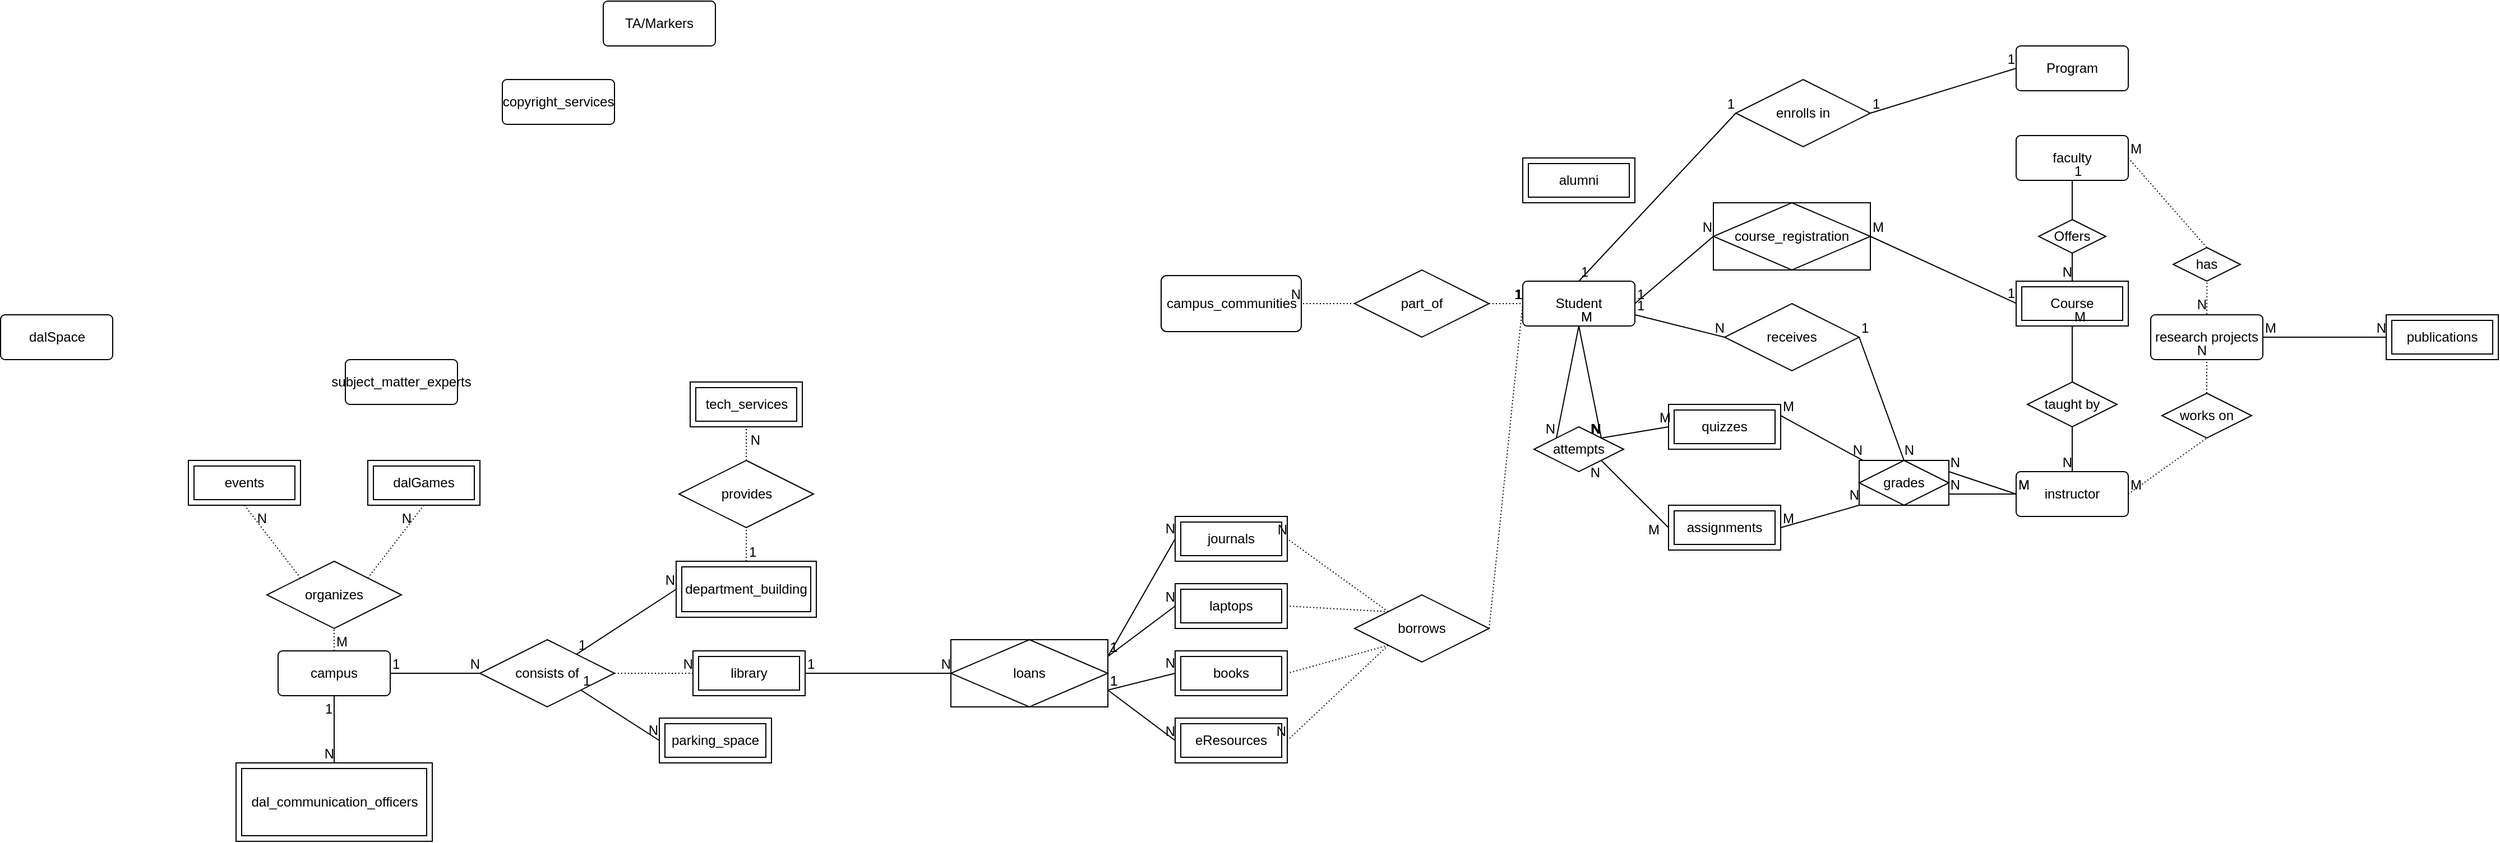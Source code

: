 <mxfile version="20.4.1" type="github">
  <diagram id="mwoVhFl-aJVlrdxnuhqF" name="Page-1">
    <mxGraphModel dx="1847" dy="803" grid="1" gridSize="10" guides="1" tooltips="1" connect="1" arrows="1" fold="1" page="1" pageScale="1" pageWidth="850" pageHeight="1100" math="0" shadow="0">
      <root>
        <mxCell id="0" />
        <mxCell id="1" parent="0" />
        <mxCell id="DxV6wrBg2BRAPzbYnxqS-28" value="campus_communities" style="rounded=1;arcSize=10;whiteSpace=wrap;html=1;align=center;" vertex="1" parent="1">
          <mxGeometry x="1117.5" y="365" width="125" height="50" as="geometry" />
        </mxCell>
        <mxCell id="DxV6wrBg2BRAPzbYnxqS-131" value="grades" style="shape=associativeEntity;whiteSpace=wrap;html=1;align=center;" vertex="1" parent="1">
          <mxGeometry x="1740" y="530" width="80" height="40" as="geometry" />
        </mxCell>
        <mxCell id="DxV6wrBg2BRAPzbYnxqS-3" value="quizzes" style="shape=ext;margin=3;double=1;whiteSpace=wrap;html=1;align=center;" vertex="1" parent="1">
          <mxGeometry x="1570" y="480" width="100" height="40" as="geometry" />
        </mxCell>
        <mxCell id="DxV6wrBg2BRAPzbYnxqS-5" value="parking_space" style="shape=ext;margin=3;double=1;whiteSpace=wrap;html=1;align=center;" vertex="1" parent="1">
          <mxGeometry x="670" y="760" width="100" height="40" as="geometry" />
        </mxCell>
        <mxCell id="DxV6wrBg2BRAPzbYnxqS-6" value="department_building" style="shape=ext;margin=3;double=1;whiteSpace=wrap;html=1;align=center;" vertex="1" parent="1">
          <mxGeometry x="685" y="620" width="125" height="50" as="geometry" />
        </mxCell>
        <mxCell id="DxV6wrBg2BRAPzbYnxqS-7" value="dal_communication_officers" style="shape=ext;margin=3;double=1;whiteSpace=wrap;html=1;align=center;" vertex="1" parent="1">
          <mxGeometry x="292.5" y="800" width="175" height="70" as="geometry" />
        </mxCell>
        <mxCell id="DxV6wrBg2BRAPzbYnxqS-8" value="subject_matter_experts" style="rounded=1;arcSize=10;whiteSpace=wrap;html=1;align=center;" vertex="1" parent="1">
          <mxGeometry x="390" y="440" width="100" height="40" as="geometry" />
        </mxCell>
        <mxCell id="DxV6wrBg2BRAPzbYnxqS-9" value="dalGames" style="shape=ext;margin=3;double=1;whiteSpace=wrap;html=1;align=center;" vertex="1" parent="1">
          <mxGeometry x="410" y="530" width="100" height="40" as="geometry" />
        </mxCell>
        <mxCell id="DxV6wrBg2BRAPzbYnxqS-10" value="events" style="shape=ext;margin=3;double=1;whiteSpace=wrap;html=1;align=center;" vertex="1" parent="1">
          <mxGeometry x="250" y="530" width="100" height="40" as="geometry" />
        </mxCell>
        <mxCell id="DxV6wrBg2BRAPzbYnxqS-11" value="eResources" style="shape=ext;margin=3;double=1;whiteSpace=wrap;html=1;align=center;" vertex="1" parent="1">
          <mxGeometry x="1130" y="760" width="100" height="40" as="geometry" />
        </mxCell>
        <mxCell id="DxV6wrBg2BRAPzbYnxqS-15" value="journals" style="shape=ext;margin=3;double=1;whiteSpace=wrap;html=1;align=center;" vertex="1" parent="1">
          <mxGeometry x="1130" y="580" width="100" height="40" as="geometry" />
        </mxCell>
        <mxCell id="DxV6wrBg2BRAPzbYnxqS-17" value="dalSpace" style="rounded=1;arcSize=10;whiteSpace=wrap;html=1;align=center;" vertex="1" parent="1">
          <mxGeometry x="82.5" y="400" width="100" height="40" as="geometry" />
        </mxCell>
        <mxCell id="DxV6wrBg2BRAPzbYnxqS-18" value="copyright_services" style="rounded=1;arcSize=10;whiteSpace=wrap;html=1;align=center;" vertex="1" parent="1">
          <mxGeometry x="530" y="190" width="100" height="40" as="geometry" />
        </mxCell>
        <mxCell id="DxV6wrBg2BRAPzbYnxqS-19" value="tech_services" style="shape=ext;margin=3;double=1;whiteSpace=wrap;html=1;align=center;" vertex="1" parent="1">
          <mxGeometry x="697.5" y="460" width="100" height="40" as="geometry" />
        </mxCell>
        <mxCell id="DxV6wrBg2BRAPzbYnxqS-20" value="alumni" style="shape=ext;margin=3;double=1;whiteSpace=wrap;html=1;align=center;" vertex="1" parent="1">
          <mxGeometry x="1440" y="260" width="100" height="40" as="geometry" />
        </mxCell>
        <mxCell id="DxV6wrBg2BRAPzbYnxqS-21" value="faculty" style="rounded=1;arcSize=10;whiteSpace=wrap;html=1;align=center;" vertex="1" parent="1">
          <mxGeometry x="1880" y="240" width="100" height="40" as="geometry" />
        </mxCell>
        <mxCell id="DxV6wrBg2BRAPzbYnxqS-22" value="campus" style="rounded=1;arcSize=10;whiteSpace=wrap;html=1;align=center;" vertex="1" parent="1">
          <mxGeometry x="330" y="700" width="100" height="40" as="geometry" />
        </mxCell>
        <mxCell id="DxV6wrBg2BRAPzbYnxqS-23" value="TA/Markers" style="rounded=1;arcSize=10;whiteSpace=wrap;html=1;align=center;" vertex="1" parent="1">
          <mxGeometry x="620" y="120" width="100" height="40" as="geometry" />
        </mxCell>
        <mxCell id="DxV6wrBg2BRAPzbYnxqS-24" value="research projects" style="rounded=1;arcSize=10;whiteSpace=wrap;html=1;align=center;" vertex="1" parent="1">
          <mxGeometry x="2000" y="400" width="100" height="40" as="geometry" />
        </mxCell>
        <mxCell id="DxV6wrBg2BRAPzbYnxqS-25" value="instructor" style="rounded=1;arcSize=10;whiteSpace=wrap;html=1;align=center;" vertex="1" parent="1">
          <mxGeometry x="1880" y="540" width="100" height="40" as="geometry" />
        </mxCell>
        <mxCell id="DxV6wrBg2BRAPzbYnxqS-33" value="consists of" style="shape=rhombus;perimeter=rhombusPerimeter;whiteSpace=wrap;html=1;align=center;" vertex="1" parent="1">
          <mxGeometry x="510" y="690" width="120" height="60" as="geometry" />
        </mxCell>
        <mxCell id="DxV6wrBg2BRAPzbYnxqS-37" value="" style="endArrow=none;html=1;rounded=0;exitX=1;exitY=0.5;exitDx=0;exitDy=0;entryX=0;entryY=0.5;entryDx=0;entryDy=0;" edge="1" parent="1" source="DxV6wrBg2BRAPzbYnxqS-22" target="DxV6wrBg2BRAPzbYnxqS-33">
          <mxGeometry relative="1" as="geometry">
            <mxPoint x="570" y="620" as="sourcePoint" />
            <mxPoint x="730" y="620" as="targetPoint" />
          </mxGeometry>
        </mxCell>
        <mxCell id="DxV6wrBg2BRAPzbYnxqS-38" value="1" style="resizable=0;html=1;align=left;verticalAlign=bottom;" connectable="0" vertex="1" parent="DxV6wrBg2BRAPzbYnxqS-37">
          <mxGeometry x="-1" relative="1" as="geometry" />
        </mxCell>
        <mxCell id="DxV6wrBg2BRAPzbYnxqS-39" value="N" style="resizable=0;html=1;align=right;verticalAlign=bottom;" connectable="0" vertex="1" parent="DxV6wrBg2BRAPzbYnxqS-37">
          <mxGeometry x="1" relative="1" as="geometry" />
        </mxCell>
        <mxCell id="DxV6wrBg2BRAPzbYnxqS-26" value="Student" style="rounded=1;arcSize=10;whiteSpace=wrap;html=1;align=center;" vertex="1" parent="1">
          <mxGeometry x="1440" y="370" width="100" height="40" as="geometry" />
        </mxCell>
        <mxCell id="DxV6wrBg2BRAPzbYnxqS-67" value="Course" style="shape=ext;margin=3;double=1;whiteSpace=wrap;html=1;align=center;" vertex="1" parent="1">
          <mxGeometry x="1880" y="370" width="100" height="40" as="geometry" />
        </mxCell>
        <mxCell id="DxV6wrBg2BRAPzbYnxqS-107" value="" style="endArrow=none;html=1;rounded=0;strokeColor=default;jumpStyle=arc;exitX=1;exitY=0.5;exitDx=0;exitDy=0;entryX=0;entryY=0.5;entryDx=0;entryDy=0;" edge="1" parent="1" source="DxV6wrBg2BRAPzbYnxqS-26" target="DxV6wrBg2BRAPzbYnxqS-68">
          <mxGeometry relative="1" as="geometry">
            <mxPoint x="1550" y="420" as="sourcePoint" />
            <mxPoint x="1710" y="420" as="targetPoint" />
          </mxGeometry>
        </mxCell>
        <mxCell id="DxV6wrBg2BRAPzbYnxqS-108" value="1" style="resizable=0;html=1;align=left;verticalAlign=bottom;" connectable="0" vertex="1" parent="DxV6wrBg2BRAPzbYnxqS-107">
          <mxGeometry x="-1" relative="1" as="geometry" />
        </mxCell>
        <mxCell id="DxV6wrBg2BRAPzbYnxqS-109" value="N" style="resizable=0;html=1;align=right;verticalAlign=bottom;" connectable="0" vertex="1" parent="DxV6wrBg2BRAPzbYnxqS-107">
          <mxGeometry x="1" relative="1" as="geometry" />
        </mxCell>
        <mxCell id="DxV6wrBg2BRAPzbYnxqS-110" value="" style="endArrow=none;html=1;rounded=0;strokeColor=default;jumpStyle=arc;exitX=1;exitY=0.5;exitDx=0;exitDy=0;entryX=0;entryY=0.5;entryDx=0;entryDy=0;" edge="1" parent="1" source="DxV6wrBg2BRAPzbYnxqS-68">
          <mxGeometry relative="1" as="geometry">
            <mxPoint x="1780" y="389.71" as="sourcePoint" />
            <mxPoint x="1880" y="389.71" as="targetPoint" />
          </mxGeometry>
        </mxCell>
        <mxCell id="DxV6wrBg2BRAPzbYnxqS-111" value="M" style="resizable=0;html=1;align=left;verticalAlign=bottom;" connectable="0" vertex="1" parent="DxV6wrBg2BRAPzbYnxqS-110">
          <mxGeometry x="-1" relative="1" as="geometry" />
        </mxCell>
        <mxCell id="DxV6wrBg2BRAPzbYnxqS-112" value="1" style="resizable=0;html=1;align=right;verticalAlign=bottom;" connectable="0" vertex="1" parent="DxV6wrBg2BRAPzbYnxqS-110">
          <mxGeometry x="1" relative="1" as="geometry" />
        </mxCell>
        <mxCell id="DxV6wrBg2BRAPzbYnxqS-68" value="course_registration" style="shape=associativeEntity;whiteSpace=wrap;html=1;align=center;" vertex="1" parent="1">
          <mxGeometry x="1610" y="300" width="140" height="60" as="geometry" />
        </mxCell>
        <mxCell id="DxV6wrBg2BRAPzbYnxqS-114" value="" style="endArrow=none;html=1;rounded=0;strokeColor=default;jumpStyle=arc;exitX=0.5;exitY=1;exitDx=0;exitDy=0;entryX=0.5;entryY=0;entryDx=0;entryDy=0;startArrow=none;" edge="1" parent="1" source="DxV6wrBg2BRAPzbYnxqS-113" target="DxV6wrBg2BRAPzbYnxqS-67">
          <mxGeometry relative="1" as="geometry">
            <mxPoint x="1860" y="260" as="sourcePoint" />
            <mxPoint x="1960" y="260" as="targetPoint" />
          </mxGeometry>
        </mxCell>
        <mxCell id="DxV6wrBg2BRAPzbYnxqS-116" value="N" style="resizable=0;html=1;align=right;verticalAlign=bottom;" connectable="0" vertex="1" parent="DxV6wrBg2BRAPzbYnxqS-114">
          <mxGeometry x="1" relative="1" as="geometry" />
        </mxCell>
        <mxCell id="DxV6wrBg2BRAPzbYnxqS-119" value="" style="endArrow=none;html=1;rounded=0;strokeColor=default;jumpStyle=arc;exitX=0.5;exitY=1;exitDx=0;exitDy=0;entryX=0.5;entryY=0;entryDx=0;entryDy=0;startArrow=none;" edge="1" parent="1" source="DxV6wrBg2BRAPzbYnxqS-118" target="DxV6wrBg2BRAPzbYnxqS-25">
          <mxGeometry relative="1" as="geometry">
            <mxPoint x="2020" y="405.0" as="sourcePoint" />
            <mxPoint x="2020" y="495" as="targetPoint" />
          </mxGeometry>
        </mxCell>
        <mxCell id="DxV6wrBg2BRAPzbYnxqS-121" value="N" style="resizable=0;html=1;align=right;verticalAlign=bottom;" connectable="0" vertex="1" parent="DxV6wrBg2BRAPzbYnxqS-119">
          <mxGeometry x="1" relative="1" as="geometry" />
        </mxCell>
        <mxCell id="DxV6wrBg2BRAPzbYnxqS-124" value="" style="endArrow=none;html=1;rounded=0;strokeColor=default;jumpStyle=arc;exitX=0.5;exitY=1;exitDx=0;exitDy=0;entryX=0;entryY=0;entryDx=0;entryDy=0;" edge="1" parent="1" source="DxV6wrBg2BRAPzbYnxqS-26" target="DxV6wrBg2BRAPzbYnxqS-122">
          <mxGeometry relative="1" as="geometry">
            <mxPoint x="1540" y="420" as="sourcePoint" />
            <mxPoint x="1640" y="420" as="targetPoint" />
          </mxGeometry>
        </mxCell>
        <mxCell id="DxV6wrBg2BRAPzbYnxqS-125" value="M" style="resizable=0;html=1;align=left;verticalAlign=bottom;" connectable="0" vertex="1" parent="DxV6wrBg2BRAPzbYnxqS-124">
          <mxGeometry x="-1" relative="1" as="geometry" />
        </mxCell>
        <mxCell id="DxV6wrBg2BRAPzbYnxqS-126" value="N" style="resizable=0;html=1;align=right;verticalAlign=bottom;" connectable="0" vertex="1" parent="DxV6wrBg2BRAPzbYnxqS-124">
          <mxGeometry x="1" relative="1" as="geometry" />
        </mxCell>
        <mxCell id="DxV6wrBg2BRAPzbYnxqS-122" value="attempts" style="shape=rhombus;perimeter=rhombusPerimeter;whiteSpace=wrap;html=1;align=center;" vertex="1" parent="1">
          <mxGeometry x="1450" y="500" width="80" height="40" as="geometry" />
        </mxCell>
        <mxCell id="DxV6wrBg2BRAPzbYnxqS-132" value="" style="endArrow=none;html=1;rounded=0;strokeColor=default;jumpStyle=arc;exitX=0;exitY=0.5;exitDx=0;exitDy=0;entryX=1;entryY=0.25;entryDx=0;entryDy=0;" edge="1" parent="1" source="DxV6wrBg2BRAPzbYnxqS-25" target="DxV6wrBg2BRAPzbYnxqS-131">
          <mxGeometry relative="1" as="geometry">
            <mxPoint x="1650" y="560" as="sourcePoint" />
            <mxPoint x="1760" y="490" as="targetPoint" />
          </mxGeometry>
        </mxCell>
        <mxCell id="DxV6wrBg2BRAPzbYnxqS-133" value="M" style="resizable=0;html=1;align=left;verticalAlign=bottom;" connectable="0" vertex="1" parent="DxV6wrBg2BRAPzbYnxqS-132">
          <mxGeometry x="-1" relative="1" as="geometry" />
        </mxCell>
        <mxCell id="DxV6wrBg2BRAPzbYnxqS-134" value="N" style="resizable=0;html=1;align=right;verticalAlign=bottom;" connectable="0" vertex="1" parent="DxV6wrBg2BRAPzbYnxqS-132">
          <mxGeometry x="1" relative="1" as="geometry">
            <mxPoint x="10" as="offset" />
          </mxGeometry>
        </mxCell>
        <mxCell id="DxV6wrBg2BRAPzbYnxqS-140" value="assignments" style="shape=ext;margin=3;double=1;whiteSpace=wrap;html=1;align=center;" vertex="1" parent="1">
          <mxGeometry x="1570" y="570" width="100" height="40" as="geometry" />
        </mxCell>
        <mxCell id="DxV6wrBg2BRAPzbYnxqS-143" value="" style="endArrow=none;html=1;rounded=0;strokeColor=default;jumpStyle=arc;exitX=0.5;exitY=1;exitDx=0;exitDy=0;entryX=1;entryY=0;entryDx=0;entryDy=0;" edge="1" parent="1" source="DxV6wrBg2BRAPzbYnxqS-26" target="DxV6wrBg2BRAPzbYnxqS-122">
          <mxGeometry relative="1" as="geometry">
            <mxPoint x="1500" y="420" as="sourcePoint" />
            <mxPoint x="1470" y="465" as="targetPoint" />
          </mxGeometry>
        </mxCell>
        <mxCell id="DxV6wrBg2BRAPzbYnxqS-144" value="M" style="resizable=0;html=1;align=left;verticalAlign=bottom;" connectable="0" vertex="1" parent="DxV6wrBg2BRAPzbYnxqS-143">
          <mxGeometry x="-1" relative="1" as="geometry" />
        </mxCell>
        <mxCell id="DxV6wrBg2BRAPzbYnxqS-145" value="N" style="resizable=0;html=1;align=right;verticalAlign=bottom;" connectable="0" vertex="1" parent="DxV6wrBg2BRAPzbYnxqS-143">
          <mxGeometry x="1" relative="1" as="geometry" />
        </mxCell>
        <mxCell id="DxV6wrBg2BRAPzbYnxqS-146" value="" style="endArrow=none;html=1;rounded=0;strokeColor=default;jumpStyle=arc;entryX=1;entryY=0.75;entryDx=0;entryDy=0;exitX=0;exitY=0.5;exitDx=0;exitDy=0;" edge="1" parent="1" source="DxV6wrBg2BRAPzbYnxqS-25" target="DxV6wrBg2BRAPzbYnxqS-131">
          <mxGeometry relative="1" as="geometry">
            <mxPoint x="1860" y="540" as="sourcePoint" />
            <mxPoint x="1750" y="515" as="targetPoint" />
          </mxGeometry>
        </mxCell>
        <mxCell id="DxV6wrBg2BRAPzbYnxqS-147" value="M" style="resizable=0;html=1;align=left;verticalAlign=bottom;" connectable="0" vertex="1" parent="DxV6wrBg2BRAPzbYnxqS-146">
          <mxGeometry x="-1" relative="1" as="geometry" />
        </mxCell>
        <mxCell id="DxV6wrBg2BRAPzbYnxqS-148" value="N" style="resizable=0;html=1;align=right;verticalAlign=bottom;" connectable="0" vertex="1" parent="DxV6wrBg2BRAPzbYnxqS-146">
          <mxGeometry x="1" relative="1" as="geometry">
            <mxPoint x="10" as="offset" />
          </mxGeometry>
        </mxCell>
        <mxCell id="DxV6wrBg2BRAPzbYnxqS-149" value="" style="endArrow=none;html=1;rounded=0;strokeColor=default;jumpStyle=arc;exitX=0;exitY=0.5;exitDx=0;exitDy=0;entryX=1;entryY=0;entryDx=0;entryDy=0;" edge="1" parent="1" source="DxV6wrBg2BRAPzbYnxqS-3" target="DxV6wrBg2BRAPzbYnxqS-122">
          <mxGeometry relative="1" as="geometry">
            <mxPoint x="1500" y="420" as="sourcePoint" />
            <mxPoint x="1530" y="495" as="targetPoint" />
          </mxGeometry>
        </mxCell>
        <mxCell id="DxV6wrBg2BRAPzbYnxqS-150" value="M" style="resizable=0;html=1;align=left;verticalAlign=bottom;" connectable="0" vertex="1" parent="DxV6wrBg2BRAPzbYnxqS-149">
          <mxGeometry x="-1" relative="1" as="geometry">
            <mxPoint x="-10" as="offset" />
          </mxGeometry>
        </mxCell>
        <mxCell id="DxV6wrBg2BRAPzbYnxqS-151" value="N" style="resizable=0;html=1;align=right;verticalAlign=bottom;" connectable="0" vertex="1" parent="DxV6wrBg2BRAPzbYnxqS-149">
          <mxGeometry x="1" relative="1" as="geometry" />
        </mxCell>
        <mxCell id="DxV6wrBg2BRAPzbYnxqS-152" value="" style="endArrow=none;html=1;rounded=0;strokeColor=default;jumpStyle=arc;exitX=0;exitY=0.5;exitDx=0;exitDy=0;entryX=1;entryY=1;entryDx=0;entryDy=0;" edge="1" parent="1" source="DxV6wrBg2BRAPzbYnxqS-140" target="DxV6wrBg2BRAPzbYnxqS-122">
          <mxGeometry relative="1" as="geometry">
            <mxPoint x="1570" y="520" as="sourcePoint" />
            <mxPoint x="1530" y="535" as="targetPoint" />
          </mxGeometry>
        </mxCell>
        <mxCell id="DxV6wrBg2BRAPzbYnxqS-153" value="M" style="resizable=0;html=1;align=left;verticalAlign=bottom;" connectable="0" vertex="1" parent="DxV6wrBg2BRAPzbYnxqS-152">
          <mxGeometry x="-1" relative="1" as="geometry">
            <mxPoint x="-20" y="10" as="offset" />
          </mxGeometry>
        </mxCell>
        <mxCell id="DxV6wrBg2BRAPzbYnxqS-154" value="N" style="resizable=0;html=1;align=right;verticalAlign=bottom;" connectable="0" vertex="1" parent="DxV6wrBg2BRAPzbYnxqS-152">
          <mxGeometry x="1" relative="1" as="geometry">
            <mxPoint y="20" as="offset" />
          </mxGeometry>
        </mxCell>
        <mxCell id="DxV6wrBg2BRAPzbYnxqS-155" value="" style="endArrow=none;html=1;rounded=0;strokeColor=default;jumpStyle=arc;exitX=1;exitY=0.25;exitDx=0;exitDy=0;" edge="1" parent="1" source="DxV6wrBg2BRAPzbYnxqS-3" target="DxV6wrBg2BRAPzbYnxqS-131">
          <mxGeometry relative="1" as="geometry">
            <mxPoint x="1720" y="490" as="sourcePoint" />
            <mxPoint x="1680" y="455" as="targetPoint" />
          </mxGeometry>
        </mxCell>
        <mxCell id="DxV6wrBg2BRAPzbYnxqS-156" value="M" style="resizable=0;html=1;align=left;verticalAlign=bottom;" connectable="0" vertex="1" parent="DxV6wrBg2BRAPzbYnxqS-155">
          <mxGeometry x="-1" relative="1" as="geometry" />
        </mxCell>
        <mxCell id="DxV6wrBg2BRAPzbYnxqS-157" value="N" style="resizable=0;html=1;align=right;verticalAlign=bottom;" connectable="0" vertex="1" parent="DxV6wrBg2BRAPzbYnxqS-155">
          <mxGeometry x="1" relative="1" as="geometry" />
        </mxCell>
        <mxCell id="DxV6wrBg2BRAPzbYnxqS-158" value="" style="endArrow=none;html=1;rounded=0;strokeColor=default;jumpStyle=arc;exitX=1;exitY=0.5;exitDx=0;exitDy=0;entryX=0;entryY=1;entryDx=0;entryDy=0;" edge="1" parent="1" source="DxV6wrBg2BRAPzbYnxqS-140" target="DxV6wrBg2BRAPzbYnxqS-131">
          <mxGeometry relative="1" as="geometry">
            <mxPoint x="1680" y="560" as="sourcePoint" />
            <mxPoint x="1761.304" y="604.348" as="targetPoint" />
          </mxGeometry>
        </mxCell>
        <mxCell id="DxV6wrBg2BRAPzbYnxqS-159" value="M" style="resizable=0;html=1;align=left;verticalAlign=bottom;" connectable="0" vertex="1" parent="DxV6wrBg2BRAPzbYnxqS-158">
          <mxGeometry x="-1" relative="1" as="geometry" />
        </mxCell>
        <mxCell id="DxV6wrBg2BRAPzbYnxqS-160" value="N" style="resizable=0;html=1;align=right;verticalAlign=bottom;" connectable="0" vertex="1" parent="DxV6wrBg2BRAPzbYnxqS-158">
          <mxGeometry x="1" relative="1" as="geometry" />
        </mxCell>
        <mxCell id="DxV6wrBg2BRAPzbYnxqS-161" value="" style="endArrow=none;html=1;rounded=0;entryX=0;entryY=0.5;entryDx=0;entryDy=0;" edge="1" parent="1" source="DxV6wrBg2BRAPzbYnxqS-33" target="DxV6wrBg2BRAPzbYnxqS-6">
          <mxGeometry relative="1" as="geometry">
            <mxPoint x="570" y="670" as="sourcePoint" />
            <mxPoint x="650" y="670" as="targetPoint" />
          </mxGeometry>
        </mxCell>
        <mxCell id="DxV6wrBg2BRAPzbYnxqS-162" value="1" style="resizable=0;html=1;align=left;verticalAlign=bottom;" connectable="0" vertex="1" parent="DxV6wrBg2BRAPzbYnxqS-161">
          <mxGeometry x="-1" relative="1" as="geometry" />
        </mxCell>
        <mxCell id="DxV6wrBg2BRAPzbYnxqS-163" value="N" style="resizable=0;html=1;align=right;verticalAlign=bottom;" connectable="0" vertex="1" parent="DxV6wrBg2BRAPzbYnxqS-161">
          <mxGeometry x="1" relative="1" as="geometry" />
        </mxCell>
        <mxCell id="DxV6wrBg2BRAPzbYnxqS-164" value="" style="endArrow=none;html=1;rounded=0;entryX=0;entryY=0.5;entryDx=0;entryDy=0;exitX=1;exitY=1;exitDx=0;exitDy=0;" edge="1" parent="1" source="DxV6wrBg2BRAPzbYnxqS-33" target="DxV6wrBg2BRAPzbYnxqS-5">
          <mxGeometry relative="1" as="geometry">
            <mxPoint x="608.696" y="714.348" as="sourcePoint" />
            <mxPoint x="690" y="670" as="targetPoint" />
          </mxGeometry>
        </mxCell>
        <mxCell id="DxV6wrBg2BRAPzbYnxqS-165" value="1" style="resizable=0;html=1;align=left;verticalAlign=bottom;" connectable="0" vertex="1" parent="DxV6wrBg2BRAPzbYnxqS-164">
          <mxGeometry x="-1" relative="1" as="geometry" />
        </mxCell>
        <mxCell id="DxV6wrBg2BRAPzbYnxqS-166" value="N" style="resizable=0;html=1;align=right;verticalAlign=bottom;" connectable="0" vertex="1" parent="DxV6wrBg2BRAPzbYnxqS-164">
          <mxGeometry x="1" relative="1" as="geometry" />
        </mxCell>
        <mxCell id="DxV6wrBg2BRAPzbYnxqS-177" value="receives" style="shape=rhombus;perimeter=rhombusPerimeter;whiteSpace=wrap;html=1;align=center;" vertex="1" parent="1">
          <mxGeometry x="1620" y="390" width="120" height="60" as="geometry" />
        </mxCell>
        <mxCell id="DxV6wrBg2BRAPzbYnxqS-180" value="" style="endArrow=none;html=1;rounded=0;strokeColor=default;jumpStyle=arc;exitX=1;exitY=0.75;exitDx=0;exitDy=0;entryX=0;entryY=0.5;entryDx=0;entryDy=0;" edge="1" parent="1" source="DxV6wrBg2BRAPzbYnxqS-26" target="DxV6wrBg2BRAPzbYnxqS-177">
          <mxGeometry relative="1" as="geometry">
            <mxPoint x="1550" y="400" as="sourcePoint" />
            <mxPoint x="1620" y="340" as="targetPoint" />
          </mxGeometry>
        </mxCell>
        <mxCell id="DxV6wrBg2BRAPzbYnxqS-181" value="1" style="resizable=0;html=1;align=left;verticalAlign=bottom;" connectable="0" vertex="1" parent="DxV6wrBg2BRAPzbYnxqS-180">
          <mxGeometry x="-1" relative="1" as="geometry" />
        </mxCell>
        <mxCell id="DxV6wrBg2BRAPzbYnxqS-182" value="N" style="resizable=0;html=1;align=right;verticalAlign=bottom;" connectable="0" vertex="1" parent="DxV6wrBg2BRAPzbYnxqS-180">
          <mxGeometry x="1" relative="1" as="geometry" />
        </mxCell>
        <mxCell id="DxV6wrBg2BRAPzbYnxqS-183" value="" style="endArrow=none;html=1;rounded=0;strokeColor=default;jumpStyle=arc;exitX=1;exitY=0.5;exitDx=0;exitDy=0;entryX=0.5;entryY=0;entryDx=0;entryDy=0;" edge="1" parent="1" source="DxV6wrBg2BRAPzbYnxqS-177" target="DxV6wrBg2BRAPzbYnxqS-131">
          <mxGeometry relative="1" as="geometry">
            <mxPoint x="1740" y="430" as="sourcePoint" />
            <mxPoint x="1820" y="450" as="targetPoint" />
          </mxGeometry>
        </mxCell>
        <mxCell id="DxV6wrBg2BRAPzbYnxqS-184" value="1" style="resizable=0;html=1;align=left;verticalAlign=bottom;" connectable="0" vertex="1" parent="DxV6wrBg2BRAPzbYnxqS-183">
          <mxGeometry x="-1" relative="1" as="geometry" />
        </mxCell>
        <mxCell id="DxV6wrBg2BRAPzbYnxqS-185" value="N" style="resizable=0;html=1;align=right;verticalAlign=bottom;" connectable="0" vertex="1" parent="DxV6wrBg2BRAPzbYnxqS-183">
          <mxGeometry x="1" relative="1" as="geometry">
            <mxPoint x="10" as="offset" />
          </mxGeometry>
        </mxCell>
        <mxCell id="DxV6wrBg2BRAPzbYnxqS-187" value="enrolls in" style="shape=rhombus;perimeter=rhombusPerimeter;whiteSpace=wrap;html=1;align=center;" vertex="1" parent="1">
          <mxGeometry x="1630" y="190" width="120" height="60" as="geometry" />
        </mxCell>
        <mxCell id="DxV6wrBg2BRAPzbYnxqS-189" value="" style="endArrow=none;html=1;rounded=0;strokeColor=default;jumpStyle=arc;exitX=0.5;exitY=0;exitDx=0;exitDy=0;entryX=0;entryY=0.5;entryDx=0;entryDy=0;" edge="1" parent="1" source="DxV6wrBg2BRAPzbYnxqS-26" target="DxV6wrBg2BRAPzbYnxqS-187">
          <mxGeometry relative="1" as="geometry">
            <mxPoint x="1485" y="360" as="sourcePoint" />
            <mxPoint x="1555" y="300" as="targetPoint" />
          </mxGeometry>
        </mxCell>
        <mxCell id="DxV6wrBg2BRAPzbYnxqS-190" value="1" style="resizable=0;html=1;align=left;verticalAlign=bottom;" connectable="0" vertex="1" parent="DxV6wrBg2BRAPzbYnxqS-189">
          <mxGeometry x="-1" relative="1" as="geometry" />
        </mxCell>
        <mxCell id="DxV6wrBg2BRAPzbYnxqS-191" value="1" style="resizable=0;html=1;align=right;verticalAlign=bottom;" connectable="0" vertex="1" parent="DxV6wrBg2BRAPzbYnxqS-189">
          <mxGeometry x="1" relative="1" as="geometry" />
        </mxCell>
        <mxCell id="DxV6wrBg2BRAPzbYnxqS-192" value="Program" style="rounded=1;arcSize=10;whiteSpace=wrap;html=1;align=center;" vertex="1" parent="1">
          <mxGeometry x="1880" y="160" width="100" height="40" as="geometry" />
        </mxCell>
        <mxCell id="DxV6wrBg2BRAPzbYnxqS-193" value="" style="endArrow=none;html=1;rounded=0;strokeColor=default;jumpStyle=arc;exitX=1;exitY=0.5;exitDx=0;exitDy=0;entryX=0;entryY=0.5;entryDx=0;entryDy=0;" edge="1" parent="1" source="DxV6wrBg2BRAPzbYnxqS-187" target="DxV6wrBg2BRAPzbYnxqS-192">
          <mxGeometry relative="1" as="geometry">
            <mxPoint x="1720" y="290" as="sourcePoint" />
            <mxPoint x="1860" y="140" as="targetPoint" />
          </mxGeometry>
        </mxCell>
        <mxCell id="DxV6wrBg2BRAPzbYnxqS-194" value="1" style="resizable=0;html=1;align=left;verticalAlign=bottom;" connectable="0" vertex="1" parent="DxV6wrBg2BRAPzbYnxqS-193">
          <mxGeometry x="-1" relative="1" as="geometry" />
        </mxCell>
        <mxCell id="DxV6wrBg2BRAPzbYnxqS-195" value="1" style="resizable=0;html=1;align=right;verticalAlign=bottom;" connectable="0" vertex="1" parent="DxV6wrBg2BRAPzbYnxqS-193">
          <mxGeometry x="1" relative="1" as="geometry" />
        </mxCell>
        <mxCell id="DxV6wrBg2BRAPzbYnxqS-203" value="borrows" style="shape=rhombus;perimeter=rhombusPerimeter;whiteSpace=wrap;html=1;align=center;" vertex="1" parent="1">
          <mxGeometry x="1290" y="650" width="120" height="60" as="geometry" />
        </mxCell>
        <mxCell id="DxV6wrBg2BRAPzbYnxqS-210" value="" style="endArrow=none;html=1;rounded=0;dashed=1;dashPattern=1 2;strokeColor=default;jumpStyle=arc;exitX=0;exitY=0.5;exitDx=0;exitDy=0;entryX=1;entryY=0.5;entryDx=0;entryDy=0;" edge="1" parent="1" source="DxV6wrBg2BRAPzbYnxqS-196" target="DxV6wrBg2BRAPzbYnxqS-28">
          <mxGeometry relative="1" as="geometry">
            <mxPoint x="1230" y="340" as="sourcePoint" />
            <mxPoint x="1390" y="340" as="targetPoint" />
          </mxGeometry>
        </mxCell>
        <mxCell id="DxV6wrBg2BRAPzbYnxqS-211" value="N" style="resizable=0;html=1;align=right;verticalAlign=bottom;" connectable="0" vertex="1" parent="DxV6wrBg2BRAPzbYnxqS-210">
          <mxGeometry x="1" relative="1" as="geometry" />
        </mxCell>
        <mxCell id="DxV6wrBg2BRAPzbYnxqS-196" value="part_of" style="shape=rhombus;perimeter=rhombusPerimeter;whiteSpace=wrap;html=1;align=center;" vertex="1" parent="1">
          <mxGeometry x="1290" y="360" width="120" height="60" as="geometry" />
        </mxCell>
        <mxCell id="DxV6wrBg2BRAPzbYnxqS-197" value="" style="endArrow=none;html=1;rounded=0;dashed=1;dashPattern=1 2;strokeColor=default;jumpStyle=arc;exitX=1;exitY=0.5;exitDx=0;exitDy=0;entryX=0;entryY=0.5;entryDx=0;entryDy=0;" edge="1" parent="1" source="DxV6wrBg2BRAPzbYnxqS-196" target="DxV6wrBg2BRAPzbYnxqS-26">
          <mxGeometry relative="1" as="geometry">
            <mxPoint x="1230" y="200" as="sourcePoint" />
            <mxPoint x="1390" y="200" as="targetPoint" />
          </mxGeometry>
        </mxCell>
        <mxCell id="DxV6wrBg2BRAPzbYnxqS-198" value="1" style="resizable=0;html=1;align=right;verticalAlign=bottom;" connectable="0" vertex="1" parent="DxV6wrBg2BRAPzbYnxqS-197">
          <mxGeometry x="1" relative="1" as="geometry" />
        </mxCell>
        <mxCell id="DxV6wrBg2BRAPzbYnxqS-213" value="" style="endArrow=none;html=1;rounded=0;dashed=1;dashPattern=1 2;strokeColor=default;jumpStyle=arc;exitX=0;exitY=0;exitDx=0;exitDy=0;entryX=1;entryY=0.5;entryDx=0;entryDy=0;" edge="1" parent="1" source="DxV6wrBg2BRAPzbYnxqS-203" target="DxV6wrBg2BRAPzbYnxqS-14">
          <mxGeometry relative="1" as="geometry">
            <mxPoint x="1150" y="540" as="sourcePoint" />
            <mxPoint x="1310" y="540" as="targetPoint" />
          </mxGeometry>
        </mxCell>
        <mxCell id="DxV6wrBg2BRAPzbYnxqS-214" value="N" style="resizable=0;html=1;align=right;verticalAlign=bottom;" connectable="0" vertex="1" parent="DxV6wrBg2BRAPzbYnxqS-213">
          <mxGeometry x="1" relative="1" as="geometry" />
        </mxCell>
        <mxCell id="DxV6wrBg2BRAPzbYnxqS-215" value="" style="endArrow=none;html=1;rounded=0;dashed=1;dashPattern=1 2;strokeColor=default;jumpStyle=arc;entryX=1;entryY=0.5;entryDx=0;entryDy=0;exitX=0;exitY=1;exitDx=0;exitDy=0;" edge="1" parent="1" source="DxV6wrBg2BRAPzbYnxqS-203" target="DxV6wrBg2BRAPzbYnxqS-16">
          <mxGeometry relative="1" as="geometry">
            <mxPoint x="1310" y="720" as="sourcePoint" />
            <mxPoint x="1240.0" y="730" as="targetPoint" />
          </mxGeometry>
        </mxCell>
        <mxCell id="DxV6wrBg2BRAPzbYnxqS-216" value="N" style="resizable=0;html=1;align=right;verticalAlign=bottom;" connectable="0" vertex="1" parent="DxV6wrBg2BRAPzbYnxqS-215">
          <mxGeometry x="1" relative="1" as="geometry" />
        </mxCell>
        <mxCell id="DxV6wrBg2BRAPzbYnxqS-217" value="" style="endArrow=none;html=1;rounded=0;dashed=1;dashPattern=1 2;strokeColor=default;jumpStyle=arc;exitX=1;exitY=0.5;exitDx=0;exitDy=0;entryX=0;entryY=0.5;entryDx=0;entryDy=0;" edge="1" parent="1" source="DxV6wrBg2BRAPzbYnxqS-203" target="DxV6wrBg2BRAPzbYnxqS-26">
          <mxGeometry relative="1" as="geometry">
            <mxPoint x="1190" y="570" as="sourcePoint" />
            <mxPoint x="1350" y="570" as="targetPoint" />
          </mxGeometry>
        </mxCell>
        <mxCell id="DxV6wrBg2BRAPzbYnxqS-218" value="1" style="resizable=0;html=1;align=right;verticalAlign=bottom;" connectable="0" vertex="1" parent="DxV6wrBg2BRAPzbYnxqS-217">
          <mxGeometry x="1" relative="1" as="geometry" />
        </mxCell>
        <mxCell id="DxV6wrBg2BRAPzbYnxqS-219" value="" style="endArrow=none;html=1;rounded=0;dashed=1;dashPattern=1 2;strokeColor=default;jumpStyle=arc;exitX=0;exitY=0;exitDx=0;exitDy=0;entryX=1;entryY=0.5;entryDx=0;entryDy=0;" edge="1" parent="1" source="DxV6wrBg2BRAPzbYnxqS-203" target="DxV6wrBg2BRAPzbYnxqS-15">
          <mxGeometry relative="1" as="geometry">
            <mxPoint x="1345" y="605" as="sourcePoint" />
            <mxPoint x="1255" y="600" as="targetPoint" />
          </mxGeometry>
        </mxCell>
        <mxCell id="DxV6wrBg2BRAPzbYnxqS-220" value="N" style="resizable=0;html=1;align=right;verticalAlign=bottom;" connectable="0" vertex="1" parent="DxV6wrBg2BRAPzbYnxqS-219">
          <mxGeometry x="1" relative="1" as="geometry" />
        </mxCell>
        <mxCell id="DxV6wrBg2BRAPzbYnxqS-221" value="" style="endArrow=none;html=1;rounded=0;dashed=1;dashPattern=1 2;strokeColor=default;jumpStyle=arc;entryX=1;entryY=0.5;entryDx=0;entryDy=0;exitX=0;exitY=1;exitDx=0;exitDy=0;" edge="1" parent="1" source="DxV6wrBg2BRAPzbYnxqS-203" target="DxV6wrBg2BRAPzbYnxqS-11">
          <mxGeometry relative="1" as="geometry">
            <mxPoint x="1330" y="705" as="sourcePoint" />
            <mxPoint x="1240" y="730" as="targetPoint" />
          </mxGeometry>
        </mxCell>
        <mxCell id="DxV6wrBg2BRAPzbYnxqS-222" value="N" style="resizable=0;html=1;align=right;verticalAlign=bottom;" connectable="0" vertex="1" parent="DxV6wrBg2BRAPzbYnxqS-221">
          <mxGeometry x="1" relative="1" as="geometry" />
        </mxCell>
        <mxCell id="DxV6wrBg2BRAPzbYnxqS-14" value="laptops" style="shape=ext;margin=3;double=1;whiteSpace=wrap;html=1;align=center;" vertex="1" parent="1">
          <mxGeometry x="1130" y="640" width="100" height="40" as="geometry" />
        </mxCell>
        <mxCell id="DxV6wrBg2BRAPzbYnxqS-16" value="books" style="shape=ext;margin=3;double=1;whiteSpace=wrap;html=1;align=center;" vertex="1" parent="1">
          <mxGeometry x="1130" y="700" width="100" height="40" as="geometry" />
        </mxCell>
        <mxCell id="DxV6wrBg2BRAPzbYnxqS-27" value="library" style="shape=ext;margin=3;double=1;whiteSpace=wrap;html=1;align=center;" vertex="1" parent="1">
          <mxGeometry x="700" y="700" width="100" height="40" as="geometry" />
        </mxCell>
        <mxCell id="DxV6wrBg2BRAPzbYnxqS-167" value="" style="endArrow=none;html=1;rounded=0;strokeColor=default;jumpStyle=arc;exitX=1;exitY=0.5;exitDx=0;exitDy=0;entryX=0;entryY=0.5;entryDx=0;entryDy=0;" edge="1" parent="1" source="DxV6wrBg2BRAPzbYnxqS-27" target="DxV6wrBg2BRAPzbYnxqS-170">
          <mxGeometry relative="1" as="geometry">
            <mxPoint x="1100" y="730" as="sourcePoint" />
            <mxPoint x="1260" y="730" as="targetPoint" />
          </mxGeometry>
        </mxCell>
        <mxCell id="DxV6wrBg2BRAPzbYnxqS-168" value="1" style="resizable=0;html=1;align=left;verticalAlign=bottom;" connectable="0" vertex="1" parent="DxV6wrBg2BRAPzbYnxqS-167">
          <mxGeometry x="-1" relative="1" as="geometry" />
        </mxCell>
        <mxCell id="DxV6wrBg2BRAPzbYnxqS-169" value="N" style="resizable=0;html=1;align=right;verticalAlign=bottom;" connectable="0" vertex="1" parent="DxV6wrBg2BRAPzbYnxqS-167">
          <mxGeometry x="1" relative="1" as="geometry" />
        </mxCell>
        <mxCell id="DxV6wrBg2BRAPzbYnxqS-170" value="loans" style="shape=associativeEntity;whiteSpace=wrap;html=1;align=center;" vertex="1" parent="1">
          <mxGeometry x="930" y="690" width="140" height="60" as="geometry" />
        </mxCell>
        <mxCell id="DxV6wrBg2BRAPzbYnxqS-171" value="" style="endArrow=none;html=1;rounded=0;strokeColor=default;jumpStyle=arc;exitX=1;exitY=0.25;exitDx=0;exitDy=0;entryX=0;entryY=0.5;entryDx=0;entryDy=0;" edge="1" parent="1" source="DxV6wrBg2BRAPzbYnxqS-170" target="DxV6wrBg2BRAPzbYnxqS-14">
          <mxGeometry relative="1" as="geometry">
            <mxPoint x="1090" y="680" as="sourcePoint" />
            <mxPoint x="1150" y="680" as="targetPoint" />
          </mxGeometry>
        </mxCell>
        <mxCell id="DxV6wrBg2BRAPzbYnxqS-172" value="1" style="resizable=0;html=1;align=left;verticalAlign=bottom;" connectable="0" vertex="1" parent="DxV6wrBg2BRAPzbYnxqS-171">
          <mxGeometry x="-1" relative="1" as="geometry" />
        </mxCell>
        <mxCell id="DxV6wrBg2BRAPzbYnxqS-173" value="N" style="resizable=0;html=1;align=right;verticalAlign=bottom;" connectable="0" vertex="1" parent="DxV6wrBg2BRAPzbYnxqS-171">
          <mxGeometry x="1" relative="1" as="geometry" />
        </mxCell>
        <mxCell id="DxV6wrBg2BRAPzbYnxqS-174" value="" style="endArrow=none;html=1;rounded=0;strokeColor=default;jumpStyle=arc;exitX=1;exitY=0.75;exitDx=0;exitDy=0;entryX=0;entryY=0.5;entryDx=0;entryDy=0;" edge="1" parent="1" source="DxV6wrBg2BRAPzbYnxqS-170" target="DxV6wrBg2BRAPzbYnxqS-16">
          <mxGeometry relative="1" as="geometry">
            <mxPoint x="1060" y="745" as="sourcePoint" />
            <mxPoint x="1120" y="730" as="targetPoint" />
          </mxGeometry>
        </mxCell>
        <mxCell id="DxV6wrBg2BRAPzbYnxqS-175" value="1" style="resizable=0;html=1;align=left;verticalAlign=bottom;" connectable="0" vertex="1" parent="DxV6wrBg2BRAPzbYnxqS-174">
          <mxGeometry x="-1" relative="1" as="geometry" />
        </mxCell>
        <mxCell id="DxV6wrBg2BRAPzbYnxqS-176" value="N" style="resizable=0;html=1;align=right;verticalAlign=bottom;" connectable="0" vertex="1" parent="DxV6wrBg2BRAPzbYnxqS-174">
          <mxGeometry x="1" relative="1" as="geometry" />
        </mxCell>
        <mxCell id="DxV6wrBg2BRAPzbYnxqS-223" value="" style="endArrow=none;html=1;rounded=0;strokeColor=default;jumpStyle=arc;exitX=1;exitY=0.25;exitDx=0;exitDy=0;entryX=0;entryY=0.5;entryDx=0;entryDy=0;" edge="1" parent="1" source="DxV6wrBg2BRAPzbYnxqS-170" target="DxV6wrBg2BRAPzbYnxqS-15">
          <mxGeometry relative="1" as="geometry">
            <mxPoint x="1070" y="610" as="sourcePoint" />
            <mxPoint x="1120" y="595" as="targetPoint" />
          </mxGeometry>
        </mxCell>
        <mxCell id="DxV6wrBg2BRAPzbYnxqS-224" value="1" style="resizable=0;html=1;align=left;verticalAlign=bottom;" connectable="0" vertex="1" parent="DxV6wrBg2BRAPzbYnxqS-223">
          <mxGeometry x="-1" relative="1" as="geometry" />
        </mxCell>
        <mxCell id="DxV6wrBg2BRAPzbYnxqS-225" value="N" style="resizable=0;html=1;align=right;verticalAlign=bottom;" connectable="0" vertex="1" parent="DxV6wrBg2BRAPzbYnxqS-223">
          <mxGeometry x="1" relative="1" as="geometry" />
        </mxCell>
        <mxCell id="DxV6wrBg2BRAPzbYnxqS-226" value="" style="endArrow=none;html=1;rounded=0;strokeColor=default;jumpStyle=arc;entryX=0;entryY=0.5;entryDx=0;entryDy=0;exitX=1;exitY=0.75;exitDx=0;exitDy=0;" edge="1" parent="1" source="DxV6wrBg2BRAPzbYnxqS-170" target="DxV6wrBg2BRAPzbYnxqS-11">
          <mxGeometry relative="1" as="geometry">
            <mxPoint x="1080" y="750" as="sourcePoint" />
            <mxPoint x="1140" y="730" as="targetPoint" />
          </mxGeometry>
        </mxCell>
        <mxCell id="DxV6wrBg2BRAPzbYnxqS-227" value="1" style="resizable=0;html=1;align=left;verticalAlign=bottom;" connectable="0" vertex="1" parent="DxV6wrBg2BRAPzbYnxqS-226">
          <mxGeometry x="-1" relative="1" as="geometry" />
        </mxCell>
        <mxCell id="DxV6wrBg2BRAPzbYnxqS-228" value="N" style="resizable=0;html=1;align=right;verticalAlign=bottom;" connectable="0" vertex="1" parent="DxV6wrBg2BRAPzbYnxqS-226">
          <mxGeometry x="1" relative="1" as="geometry" />
        </mxCell>
        <mxCell id="DxV6wrBg2BRAPzbYnxqS-231" value="publications" style="shape=ext;margin=3;double=1;whiteSpace=wrap;html=1;align=center;" vertex="1" parent="1">
          <mxGeometry x="2210" y="400" width="100" height="40" as="geometry" />
        </mxCell>
        <mxCell id="DxV6wrBg2BRAPzbYnxqS-232" value="has" style="shape=rhombus;perimeter=rhombusPerimeter;whiteSpace=wrap;html=1;align=center;" vertex="1" parent="1">
          <mxGeometry x="2020" y="340" width="60" height="30" as="geometry" />
        </mxCell>
        <mxCell id="DxV6wrBg2BRAPzbYnxqS-235" value="" style="endArrow=none;html=1;rounded=0;dashed=1;dashPattern=1 2;strokeColor=default;jumpStyle=arc;exitX=0.5;exitY=0;exitDx=0;exitDy=0;entryX=0.5;entryY=1;entryDx=0;entryDy=0;startArrow=none;" edge="1" parent="1" source="DxV6wrBg2BRAPzbYnxqS-246" target="DxV6wrBg2BRAPzbYnxqS-24">
          <mxGeometry relative="1" as="geometry">
            <mxPoint x="1960" y="440" as="sourcePoint" />
            <mxPoint x="2120" y="440" as="targetPoint" />
          </mxGeometry>
        </mxCell>
        <mxCell id="DxV6wrBg2BRAPzbYnxqS-237" value="N" style="resizable=0;html=1;align=right;verticalAlign=bottom;" connectable="0" vertex="1" parent="DxV6wrBg2BRAPzbYnxqS-235">
          <mxGeometry x="1" relative="1" as="geometry" />
        </mxCell>
        <mxCell id="DxV6wrBg2BRAPzbYnxqS-240" value="" style="endArrow=none;html=1;rounded=0;dashed=1;dashPattern=1 2;strokeColor=default;jumpStyle=arc;entryX=0.5;entryY=0;entryDx=0;entryDy=0;exitX=1;exitY=0.5;exitDx=0;exitDy=0;" edge="1" parent="1" source="DxV6wrBg2BRAPzbYnxqS-21" target="DxV6wrBg2BRAPzbYnxqS-232">
          <mxGeometry relative="1" as="geometry">
            <mxPoint x="2020" y="270" as="sourcePoint" />
            <mxPoint x="2180" y="270" as="targetPoint" />
          </mxGeometry>
        </mxCell>
        <mxCell id="DxV6wrBg2BRAPzbYnxqS-241" value="M" style="resizable=0;html=1;align=left;verticalAlign=bottom;" connectable="0" vertex="1" parent="DxV6wrBg2BRAPzbYnxqS-240">
          <mxGeometry x="-1" relative="1" as="geometry" />
        </mxCell>
        <mxCell id="DxV6wrBg2BRAPzbYnxqS-244" value="" style="endArrow=none;html=1;rounded=0;dashed=1;dashPattern=1 2;strokeColor=default;jumpStyle=arc;entryX=0.5;entryY=0;entryDx=0;entryDy=0;exitX=0.503;exitY=1.044;exitDx=0;exitDy=0;exitPerimeter=0;" edge="1" parent="1" source="DxV6wrBg2BRAPzbYnxqS-232" target="DxV6wrBg2BRAPzbYnxqS-24">
          <mxGeometry relative="1" as="geometry">
            <mxPoint x="2140" y="370" as="sourcePoint" />
            <mxPoint x="2300" y="360" as="targetPoint" />
          </mxGeometry>
        </mxCell>
        <mxCell id="DxV6wrBg2BRAPzbYnxqS-245" value="N" style="resizable=0;html=1;align=right;verticalAlign=bottom;" connectable="0" vertex="1" parent="DxV6wrBg2BRAPzbYnxqS-244">
          <mxGeometry x="1" relative="1" as="geometry" />
        </mxCell>
        <mxCell id="DxV6wrBg2BRAPzbYnxqS-246" value="works on" style="shape=rhombus;perimeter=rhombusPerimeter;whiteSpace=wrap;html=1;align=center;" vertex="1" parent="1">
          <mxGeometry x="2010" y="470" width="80" height="40" as="geometry" />
        </mxCell>
        <mxCell id="DxV6wrBg2BRAPzbYnxqS-247" value="" style="endArrow=none;html=1;rounded=0;dashed=1;dashPattern=1 2;strokeColor=default;jumpStyle=arc;exitX=1;exitY=0.5;exitDx=0;exitDy=0;entryX=0.5;entryY=1;entryDx=0;entryDy=0;" edge="1" parent="1" source="DxV6wrBg2BRAPzbYnxqS-25" target="DxV6wrBg2BRAPzbYnxqS-246">
          <mxGeometry relative="1" as="geometry">
            <mxPoint x="1980" y="560.0" as="sourcePoint" />
            <mxPoint x="2090" y="420.0" as="targetPoint" />
          </mxGeometry>
        </mxCell>
        <mxCell id="DxV6wrBg2BRAPzbYnxqS-248" value="M" style="resizable=0;html=1;align=left;verticalAlign=bottom;" connectable="0" vertex="1" parent="DxV6wrBg2BRAPzbYnxqS-247">
          <mxGeometry x="-1" relative="1" as="geometry" />
        </mxCell>
        <mxCell id="DxV6wrBg2BRAPzbYnxqS-252" value="" style="endArrow=none;html=1;rounded=0;dashed=1;dashPattern=1 2;strokeColor=default;jumpStyle=arc;exitX=1;exitY=0.5;exitDx=0;exitDy=0;" edge="1" parent="1" source="DxV6wrBg2BRAPzbYnxqS-33" target="DxV6wrBg2BRAPzbYnxqS-27">
          <mxGeometry relative="1" as="geometry">
            <mxPoint x="750" y="740" as="sourcePoint" />
            <mxPoint x="910" y="740" as="targetPoint" />
          </mxGeometry>
        </mxCell>
        <mxCell id="DxV6wrBg2BRAPzbYnxqS-253" value="N" style="resizable=0;html=1;align=right;verticalAlign=bottom;" connectable="0" vertex="1" parent="DxV6wrBg2BRAPzbYnxqS-252">
          <mxGeometry x="1" relative="1" as="geometry" />
        </mxCell>
        <mxCell id="DxV6wrBg2BRAPzbYnxqS-265" value="" style="endArrow=none;html=1;rounded=0;dashed=1;dashPattern=1 2;strokeColor=default;jumpStyle=arc;entryX=0.5;entryY=1;entryDx=0;entryDy=0;startArrow=none;exitX=0;exitY=0;exitDx=0;exitDy=0;" edge="1" parent="1" source="DxV6wrBg2BRAPzbYnxqS-230" target="DxV6wrBg2BRAPzbYnxqS-10">
          <mxGeometry relative="1" as="geometry">
            <mxPoint x="350" y="650" as="sourcePoint" />
            <mxPoint x="510" y="650" as="targetPoint" />
          </mxGeometry>
        </mxCell>
        <mxCell id="DxV6wrBg2BRAPzbYnxqS-267" value="N" style="resizable=0;html=1;align=right;verticalAlign=bottom;" connectable="0" vertex="1" parent="DxV6wrBg2BRAPzbYnxqS-265">
          <mxGeometry x="1" relative="1" as="geometry">
            <mxPoint x="20" y="20" as="offset" />
          </mxGeometry>
        </mxCell>
        <mxCell id="DxV6wrBg2BRAPzbYnxqS-230" value="organizes" style="shape=rhombus;perimeter=rhombusPerimeter;whiteSpace=wrap;html=1;align=center;" vertex="1" parent="1">
          <mxGeometry x="320" y="620" width="120" height="60" as="geometry" />
        </mxCell>
        <mxCell id="DxV6wrBg2BRAPzbYnxqS-268" value="" style="endArrow=none;html=1;rounded=0;dashed=1;dashPattern=1 2;strokeColor=default;jumpStyle=arc;exitX=0.5;exitY=0;exitDx=0;exitDy=0;entryX=0.5;entryY=1;entryDx=0;entryDy=0;" edge="1" parent="1" source="DxV6wrBg2BRAPzbYnxqS-22" target="DxV6wrBg2BRAPzbYnxqS-230">
          <mxGeometry relative="1" as="geometry">
            <mxPoint x="380" y="700" as="sourcePoint" />
            <mxPoint x="380" y="590" as="targetPoint" />
          </mxGeometry>
        </mxCell>
        <mxCell id="DxV6wrBg2BRAPzbYnxqS-269" value="M" style="resizable=0;html=1;align=left;verticalAlign=bottom;" connectable="0" vertex="1" parent="DxV6wrBg2BRAPzbYnxqS-268">
          <mxGeometry x="-1" relative="1" as="geometry" />
        </mxCell>
        <mxCell id="DxV6wrBg2BRAPzbYnxqS-276" value="" style="endArrow=none;html=1;rounded=0;strokeColor=default;jumpStyle=arc;exitX=0.5;exitY=1;exitDx=0;exitDy=0;entryX=0.5;entryY=0;entryDx=0;entryDy=0;" edge="1" parent="1" source="DxV6wrBg2BRAPzbYnxqS-22" target="DxV6wrBg2BRAPzbYnxqS-7">
          <mxGeometry relative="1" as="geometry">
            <mxPoint x="380" y="770" as="sourcePoint" />
            <mxPoint x="540" y="770" as="targetPoint" />
          </mxGeometry>
        </mxCell>
        <mxCell id="DxV6wrBg2BRAPzbYnxqS-277" value="1" style="resizable=0;html=1;align=left;verticalAlign=bottom;" connectable="0" vertex="1" parent="DxV6wrBg2BRAPzbYnxqS-276">
          <mxGeometry x="-1" relative="1" as="geometry">
            <mxPoint x="-10" y="20" as="offset" />
          </mxGeometry>
        </mxCell>
        <mxCell id="DxV6wrBg2BRAPzbYnxqS-278" value="N" style="resizable=0;html=1;align=right;verticalAlign=bottom;" connectable="0" vertex="1" parent="DxV6wrBg2BRAPzbYnxqS-276">
          <mxGeometry x="1" relative="1" as="geometry" />
        </mxCell>
        <mxCell id="DxV6wrBg2BRAPzbYnxqS-285" value="" style="endArrow=none;html=1;rounded=0;dashed=1;dashPattern=1 2;strokeColor=default;jumpStyle=arc;exitX=0.5;exitY=0;exitDx=0;exitDy=0;entryX=0.5;entryY=1;entryDx=0;entryDy=0;startArrow=none;" edge="1" parent="1" source="DxV6wrBg2BRAPzbYnxqS-280" target="DxV6wrBg2BRAPzbYnxqS-19">
          <mxGeometry relative="1" as="geometry">
            <mxPoint x="750" y="590" as="sourcePoint" />
            <mxPoint x="910" y="590" as="targetPoint" />
          </mxGeometry>
        </mxCell>
        <mxCell id="DxV6wrBg2BRAPzbYnxqS-287" value="N" style="resizable=0;html=1;align=right;verticalAlign=bottom;" connectable="0" vertex="1" parent="DxV6wrBg2BRAPzbYnxqS-285">
          <mxGeometry x="1" relative="1" as="geometry">
            <mxPoint x="13" y="20" as="offset" />
          </mxGeometry>
        </mxCell>
        <mxCell id="DxV6wrBg2BRAPzbYnxqS-280" value="provides" style="shape=rhombus;perimeter=rhombusPerimeter;whiteSpace=wrap;html=1;align=center;" vertex="1" parent="1">
          <mxGeometry x="687.5" y="530" width="120" height="60" as="geometry" />
        </mxCell>
        <mxCell id="DxV6wrBg2BRAPzbYnxqS-288" value="" style="endArrow=none;html=1;rounded=0;dashed=1;dashPattern=1 2;strokeColor=default;jumpStyle=arc;exitX=0.5;exitY=0;exitDx=0;exitDy=0;entryX=0.5;entryY=1;entryDx=0;entryDy=0;" edge="1" parent="1" source="DxV6wrBg2BRAPzbYnxqS-6" target="DxV6wrBg2BRAPzbYnxqS-280">
          <mxGeometry relative="1" as="geometry">
            <mxPoint x="747.5" y="620" as="sourcePoint" />
            <mxPoint x="747.5" y="500" as="targetPoint" />
          </mxGeometry>
        </mxCell>
        <mxCell id="DxV6wrBg2BRAPzbYnxqS-289" value="1" style="resizable=0;html=1;align=left;verticalAlign=bottom;" connectable="0" vertex="1" parent="DxV6wrBg2BRAPzbYnxqS-288">
          <mxGeometry x="-1" relative="1" as="geometry" />
        </mxCell>
        <mxCell id="DxV6wrBg2BRAPzbYnxqS-291" value="" style="endArrow=none;html=1;rounded=0;strokeColor=default;jumpStyle=arc;exitX=1;exitY=0.5;exitDx=0;exitDy=0;" edge="1" parent="1" source="DxV6wrBg2BRAPzbYnxqS-24" target="DxV6wrBg2BRAPzbYnxqS-231">
          <mxGeometry relative="1" as="geometry">
            <mxPoint x="2100" y="460" as="sourcePoint" />
            <mxPoint x="2260" y="460" as="targetPoint" />
          </mxGeometry>
        </mxCell>
        <mxCell id="DxV6wrBg2BRAPzbYnxqS-292" value="M" style="resizable=0;html=1;align=left;verticalAlign=bottom;" connectable="0" vertex="1" parent="DxV6wrBg2BRAPzbYnxqS-291">
          <mxGeometry x="-1" relative="1" as="geometry" />
        </mxCell>
        <mxCell id="DxV6wrBg2BRAPzbYnxqS-293" value="N" style="resizable=0;html=1;align=right;verticalAlign=bottom;" connectable="0" vertex="1" parent="DxV6wrBg2BRAPzbYnxqS-291">
          <mxGeometry x="1" relative="1" as="geometry" />
        </mxCell>
        <mxCell id="DxV6wrBg2BRAPzbYnxqS-118" value="taught by" style="shape=rhombus;perimeter=rhombusPerimeter;whiteSpace=wrap;html=1;align=center;" vertex="1" parent="1">
          <mxGeometry x="1890" y="460" width="80" height="40" as="geometry" />
        </mxCell>
        <mxCell id="DxV6wrBg2BRAPzbYnxqS-294" value="" style="endArrow=none;html=1;rounded=0;strokeColor=default;jumpStyle=arc;exitX=0.5;exitY=1;exitDx=0;exitDy=0;entryX=0.5;entryY=0;entryDx=0;entryDy=0;" edge="1" parent="1" source="DxV6wrBg2BRAPzbYnxqS-67" target="DxV6wrBg2BRAPzbYnxqS-118">
          <mxGeometry relative="1" as="geometry">
            <mxPoint x="1930" y="410.0" as="sourcePoint" />
            <mxPoint x="1930" y="540" as="targetPoint" />
          </mxGeometry>
        </mxCell>
        <mxCell id="DxV6wrBg2BRAPzbYnxqS-295" value="M" style="resizable=0;html=1;align=left;verticalAlign=bottom;" connectable="0" vertex="1" parent="DxV6wrBg2BRAPzbYnxqS-294">
          <mxGeometry x="-1" relative="1" as="geometry" />
        </mxCell>
        <mxCell id="DxV6wrBg2BRAPzbYnxqS-113" value="Offers" style="shape=rhombus;perimeter=rhombusPerimeter;whiteSpace=wrap;html=1;align=center;" vertex="1" parent="1">
          <mxGeometry x="1900" y="315" width="60" height="30" as="geometry" />
        </mxCell>
        <mxCell id="DxV6wrBg2BRAPzbYnxqS-297" value="" style="endArrow=none;html=1;rounded=0;strokeColor=default;jumpStyle=arc;exitX=0.5;exitY=1;exitDx=0;exitDy=0;entryX=0.5;entryY=0;entryDx=0;entryDy=0;" edge="1" parent="1" source="DxV6wrBg2BRAPzbYnxqS-21" target="DxV6wrBg2BRAPzbYnxqS-113">
          <mxGeometry relative="1" as="geometry">
            <mxPoint x="1930" y="280" as="sourcePoint" />
            <mxPoint x="1930" y="370" as="targetPoint" />
          </mxGeometry>
        </mxCell>
        <mxCell id="DxV6wrBg2BRAPzbYnxqS-298" value="1" style="resizable=0;html=1;align=left;verticalAlign=bottom;" connectable="0" vertex="1" parent="DxV6wrBg2BRAPzbYnxqS-297">
          <mxGeometry x="-1" relative="1" as="geometry" />
        </mxCell>
        <mxCell id="DxV6wrBg2BRAPzbYnxqS-300" value="" style="endArrow=none;html=1;rounded=0;dashed=1;dashPattern=1 2;strokeColor=default;jumpStyle=arc;entryX=0.5;entryY=1;entryDx=0;entryDy=0;startArrow=none;exitX=1;exitY=0;exitDx=0;exitDy=0;" edge="1" parent="1" source="DxV6wrBg2BRAPzbYnxqS-230" target="DxV6wrBg2BRAPzbYnxqS-9">
          <mxGeometry relative="1" as="geometry">
            <mxPoint x="360" y="645" as="sourcePoint" />
            <mxPoint x="310" y="580" as="targetPoint" />
          </mxGeometry>
        </mxCell>
        <mxCell id="DxV6wrBg2BRAPzbYnxqS-301" value="N" style="resizable=0;html=1;align=right;verticalAlign=bottom;" connectable="0" vertex="1" parent="DxV6wrBg2BRAPzbYnxqS-300">
          <mxGeometry x="1" relative="1" as="geometry">
            <mxPoint x="-10" y="20" as="offset" />
          </mxGeometry>
        </mxCell>
      </root>
    </mxGraphModel>
  </diagram>
</mxfile>
